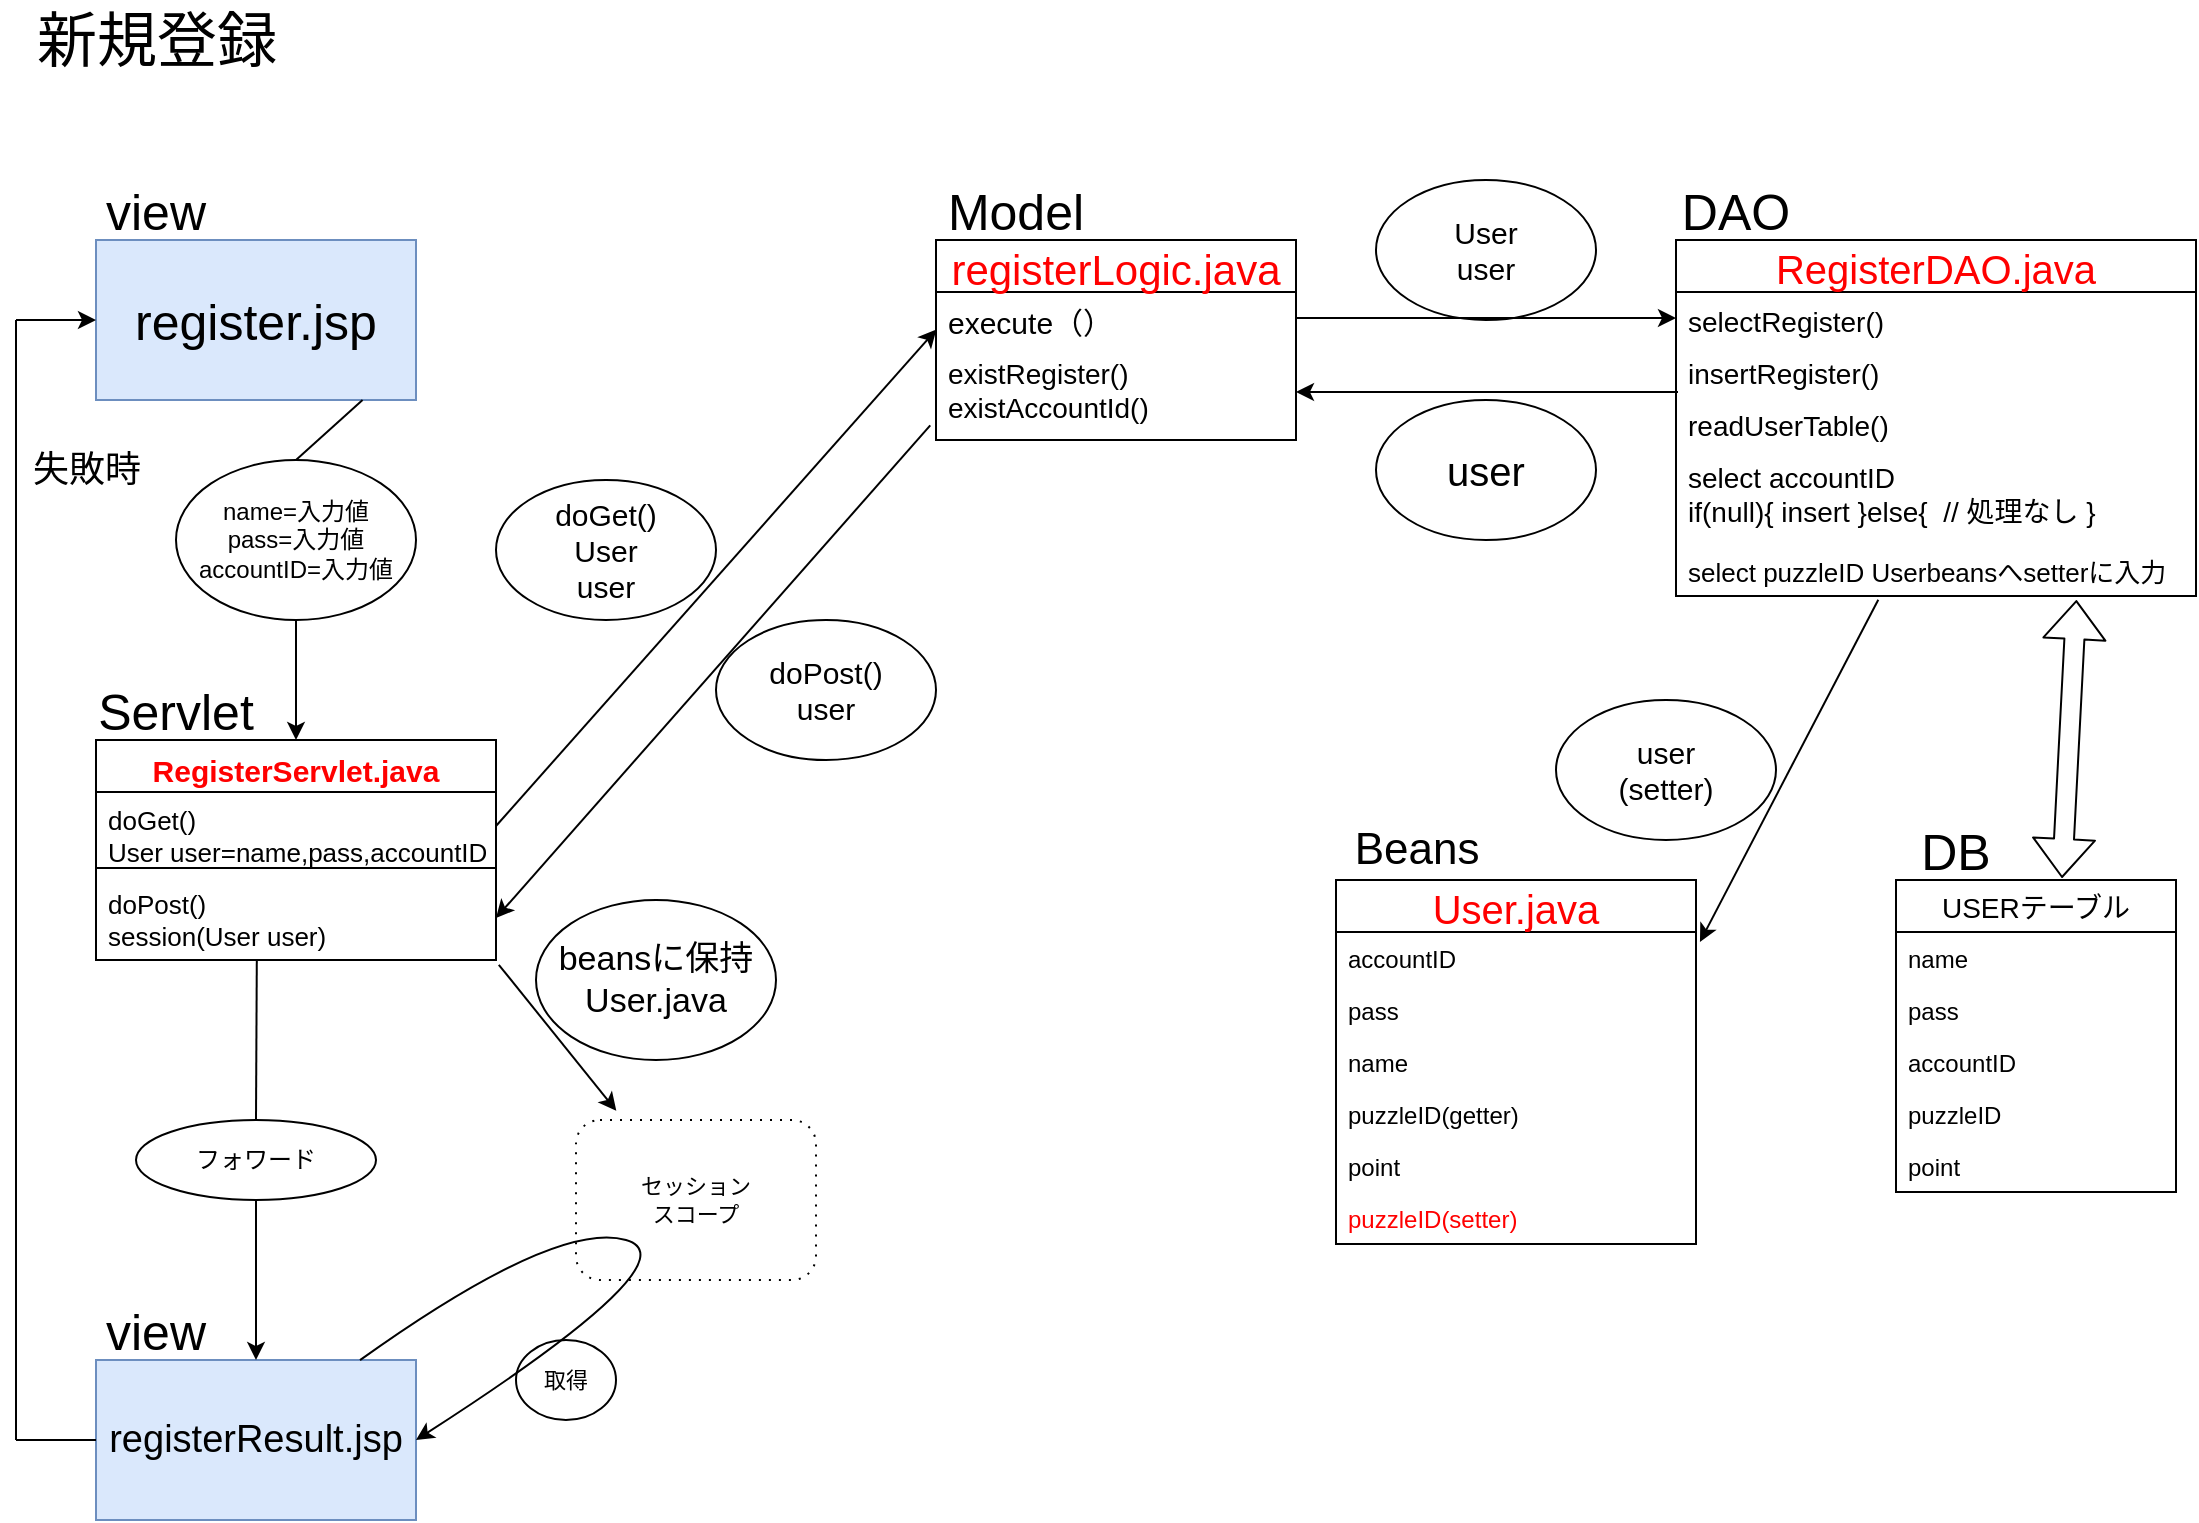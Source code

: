 <mxfile version="13.1.14" type="device"><diagram id="C5RBs43oDa-KdzZeNtuy" name="Page-1"><mxGraphModel dx="1021" dy="567" grid="1" gridSize="10" guides="0" tooltips="1" connect="1" arrows="1" fold="1" page="1" pageScale="1" pageWidth="1169" pageHeight="827" math="0" shadow="0"><root><mxCell id="WIyWlLk6GJQsqaUBKTNV-0"/><mxCell id="WIyWlLk6GJQsqaUBKTNV-1" parent="WIyWlLk6GJQsqaUBKTNV-0"/><mxCell id="92dlDrU6MKoZsF2RCK_R-151" value="新規登録" style="text;html=1;align=center;verticalAlign=middle;resizable=0;points=[];autosize=1;fontSize=30;" parent="WIyWlLk6GJQsqaUBKTNV-1" vertex="1"><mxGeometry x="40" y="40" width="140" height="40" as="geometry"/></mxCell><mxCell id="92dlDrU6MKoZsF2RCK_R-152" value="&lt;font style=&quot;font-size: 25px;&quot;&gt;register.jsp&lt;/font&gt;" style="rounded=0;whiteSpace=wrap;html=1;fontSize=25;fillColor=#dae8fc;strokeColor=#6c8ebf;" parent="WIyWlLk6GJQsqaUBKTNV-1" vertex="1"><mxGeometry x="80" y="160" width="160" height="80" as="geometry"/></mxCell><mxCell id="92dlDrU6MKoZsF2RCK_R-153" value="name=入力値&lt;br&gt;pass=入力値&lt;br&gt;accountID=入力値" style="ellipse;whiteSpace=wrap;html=1;fontSize=12;" parent="WIyWlLk6GJQsqaUBKTNV-1" vertex="1"><mxGeometry x="120" y="270" width="120" height="80" as="geometry"/></mxCell><mxCell id="92dlDrU6MKoZsF2RCK_R-178" value="RegisterDAO.java" style="swimlane;fontStyle=0;childLayout=stackLayout;horizontal=1;startSize=26;fillColor=none;horizontalStack=0;resizeParent=1;resizeParentMax=0;resizeLast=0;collapsible=1;marginBottom=0;fontSize=20;fontColor=#FF0000;" parent="WIyWlLk6GJQsqaUBKTNV-1" vertex="1"><mxGeometry x="870" y="160" width="260" height="178" as="geometry"/></mxCell><mxCell id="92dlDrU6MKoZsF2RCK_R-181" value="selectRegister()" style="text;strokeColor=none;fillColor=none;align=left;verticalAlign=top;spacingLeft=4;spacingRight=4;overflow=hidden;rotatable=0;points=[[0,0.5],[1,0.5]];portConstraint=eastwest;fontSize=14;" parent="92dlDrU6MKoZsF2RCK_R-178" vertex="1"><mxGeometry y="26" width="260" height="26" as="geometry"/></mxCell><mxCell id="92dlDrU6MKoZsF2RCK_R-194" value="insertRegister()" style="text;strokeColor=none;fillColor=none;align=left;verticalAlign=top;spacingLeft=4;spacingRight=4;overflow=hidden;rotatable=0;points=[[0,0.5],[1,0.5]];portConstraint=eastwest;fontSize=14;" parent="92dlDrU6MKoZsF2RCK_R-178" vertex="1"><mxGeometry y="52" width="260" height="26" as="geometry"/></mxCell><mxCell id="92dlDrU6MKoZsF2RCK_R-191" value="readUserTable()" style="text;strokeColor=none;fillColor=none;align=left;verticalAlign=top;spacingLeft=4;spacingRight=4;overflow=hidden;rotatable=0;points=[[0,0.5],[1,0.5]];portConstraint=eastwest;fontSize=14;" parent="92dlDrU6MKoZsF2RCK_R-178" vertex="1"><mxGeometry y="78" width="260" height="26" as="geometry"/></mxCell><mxCell id="92dlDrU6MKoZsF2RCK_R-193" value="select accountID&#10;if(null){ insert }else{  // 処理なし }" style="text;strokeColor=none;fillColor=none;align=left;verticalAlign=top;spacingLeft=4;spacingRight=4;overflow=hidden;rotatable=0;points=[[0,0.5],[1,0.5]];portConstraint=eastwest;fontSize=14;" parent="92dlDrU6MKoZsF2RCK_R-178" vertex="1"><mxGeometry y="104" width="260" height="48" as="geometry"/></mxCell><mxCell id="92dlDrU6MKoZsF2RCK_R-192" value="select puzzleID Userbeansへsetterに入力" style="text;strokeColor=none;fillColor=none;align=left;verticalAlign=top;spacingLeft=4;spacingRight=4;overflow=hidden;rotatable=0;points=[[0,0.5],[1,0.5]];portConstraint=eastwest;fontSize=13;" parent="92dlDrU6MKoZsF2RCK_R-178" vertex="1"><mxGeometry y="152" width="260" height="26" as="geometry"/></mxCell><mxCell id="92dlDrU6MKoZsF2RCK_R-165" value="registerLogic.java" style="swimlane;fontStyle=0;childLayout=stackLayout;horizontal=1;startSize=26;fillColor=none;horizontalStack=0;resizeParent=1;resizeParentMax=0;resizeLast=0;collapsible=1;marginBottom=0;fontSize=21;fontColor=#FF0000;" parent="WIyWlLk6GJQsqaUBKTNV-1" vertex="1"><mxGeometry x="500" y="160" width="180" height="100" as="geometry"/></mxCell><mxCell id="92dlDrU6MKoZsF2RCK_R-166" value="execute（）" style="text;strokeColor=none;fillColor=none;align=left;verticalAlign=top;spacingLeft=4;spacingRight=4;overflow=hidden;rotatable=0;points=[[0,0.5],[1,0.5]];portConstraint=eastwest;fontSize=15;" parent="92dlDrU6MKoZsF2RCK_R-165" vertex="1"><mxGeometry y="26" width="180" height="26" as="geometry"/></mxCell><mxCell id="92dlDrU6MKoZsF2RCK_R-167" value="existRegister()&#10;existAccountId()" style="text;strokeColor=none;fillColor=none;align=left;verticalAlign=top;spacingLeft=4;spacingRight=4;overflow=hidden;rotatable=0;points=[[0,0.5],[1,0.5]];portConstraint=eastwest;fontSize=14;" parent="92dlDrU6MKoZsF2RCK_R-165" vertex="1"><mxGeometry y="52" width="180" height="48" as="geometry"/></mxCell><mxCell id="92dlDrU6MKoZsF2RCK_R-155" value="&lt;font style=&quot;font-size: 19px;&quot;&gt;registerResult.jsp&lt;/font&gt;" style="rounded=0;whiteSpace=wrap;html=1;fontSize=19;fillColor=#dae8fc;strokeColor=#6c8ebf;" parent="WIyWlLk6GJQsqaUBKTNV-1" vertex="1"><mxGeometry x="80" y="720" width="160" height="80" as="geometry"/></mxCell><mxCell id="92dlDrU6MKoZsF2RCK_R-156" value="フォワード" style="ellipse;whiteSpace=wrap;html=1;fontSize=12;" parent="WIyWlLk6GJQsqaUBKTNV-1" vertex="1"><mxGeometry x="100" y="600" width="120" height="40" as="geometry"/></mxCell><mxCell id="92dlDrU6MKoZsF2RCK_R-157" value="" style="endArrow=none;html=1;fontSize=12;entryX=0.5;entryY=0;entryDx=0;entryDy=0;exitX=0.402;exitY=1.01;exitDx=0;exitDy=0;exitPerimeter=0;" parent="WIyWlLk6GJQsqaUBKTNV-1" source="92dlDrU6MKoZsF2RCK_R-226" target="92dlDrU6MKoZsF2RCK_R-156" edge="1"><mxGeometry width="50" height="50" relative="1" as="geometry"><mxPoint x="90" y="610" as="sourcePoint"/><mxPoint x="400" y="670" as="targetPoint"/></mxGeometry></mxCell><mxCell id="92dlDrU6MKoZsF2RCK_R-158" value="" style="endArrow=classic;html=1;fontSize=12;exitX=0.5;exitY=1;exitDx=0;exitDy=0;entryX=0.5;entryY=0;entryDx=0;entryDy=0;" parent="WIyWlLk6GJQsqaUBKTNV-1" source="92dlDrU6MKoZsF2RCK_R-156" target="92dlDrU6MKoZsF2RCK_R-155" edge="1"><mxGeometry width="50" height="50" relative="1" as="geometry"><mxPoint x="350" y="720" as="sourcePoint"/><mxPoint x="400" y="670" as="targetPoint"/></mxGeometry></mxCell><mxCell id="92dlDrU6MKoZsF2RCK_R-159" value="" style="endArrow=none;html=1;fontSize=12;entryX=0.5;entryY=0;entryDx=0;entryDy=0;exitX=0.833;exitY=1;exitDx=0;exitDy=0;exitPerimeter=0;" parent="WIyWlLk6GJQsqaUBKTNV-1" source="92dlDrU6MKoZsF2RCK_R-152" target="92dlDrU6MKoZsF2RCK_R-153" edge="1"><mxGeometry width="50" height="50" relative="1" as="geometry"><mxPoint x="180" y="230" as="sourcePoint"/><mxPoint x="400" y="270" as="targetPoint"/></mxGeometry></mxCell><mxCell id="92dlDrU6MKoZsF2RCK_R-163" value="" style="endArrow=classic;html=1;fontSize=15;entryX=1;entryY=0.5;entryDx=0;entryDy=0;exitX=-0.016;exitY=0.848;exitDx=0;exitDy=0;exitPerimeter=0;" parent="WIyWlLk6GJQsqaUBKTNV-1" source="92dlDrU6MKoZsF2RCK_R-167" target="92dlDrU6MKoZsF2RCK_R-226" edge="1"><mxGeometry width="50" height="50" relative="1" as="geometry"><mxPoint x="309" y="530" as="sourcePoint"/><mxPoint x="180" y="545" as="targetPoint"/></mxGeometry></mxCell><mxCell id="92dlDrU6MKoZsF2RCK_R-164" value="doGet()&lt;br&gt;User&lt;br&gt;user" style="ellipse;whiteSpace=wrap;html=1;fontSize=15;" parent="WIyWlLk6GJQsqaUBKTNV-1" vertex="1"><mxGeometry x="280" y="280" width="110" height="70" as="geometry"/></mxCell><mxCell id="92dlDrU6MKoZsF2RCK_R-169" value="user" style="ellipse;whiteSpace=wrap;html=1;fontSize=20;" parent="WIyWlLk6GJQsqaUBKTNV-1" vertex="1"><mxGeometry x="720" y="240" width="110" height="70" as="geometry"/></mxCell><mxCell id="92dlDrU6MKoZsF2RCK_R-171" value="" style="endArrow=classic;html=1;fontSize=15;exitX=1;exitY=0.5;exitDx=0;exitDy=0;entryX=0.001;entryY=0.723;entryDx=0;entryDy=0;entryPerimeter=0;" parent="WIyWlLk6GJQsqaUBKTNV-1" source="92dlDrU6MKoZsF2RCK_R-224" target="92dlDrU6MKoZsF2RCK_R-166" edge="1"><mxGeometry width="50" height="50" relative="1" as="geometry"><mxPoint x="181.62" y="499.656" as="sourcePoint"/><mxPoint x="318" y="497" as="targetPoint"/></mxGeometry></mxCell><mxCell id="92dlDrU6MKoZsF2RCK_R-173" value="doPost()&lt;br&gt;user" style="ellipse;whiteSpace=wrap;html=1;fontSize=15;" parent="WIyWlLk6GJQsqaUBKTNV-1" vertex="1"><mxGeometry x="390" y="350" width="110" height="70" as="geometry"/></mxCell><mxCell id="92dlDrU6MKoZsF2RCK_R-174" value="User&lt;br&gt;user" style="ellipse;whiteSpace=wrap;html=1;fontSize=15;" parent="WIyWlLk6GJQsqaUBKTNV-1" vertex="1"><mxGeometry x="720" y="130" width="110" height="70" as="geometry"/></mxCell><mxCell id="92dlDrU6MKoZsF2RCK_R-182" value="" style="endArrow=classic;html=1;fontSize=15;entryX=1;entryY=0.5;entryDx=0;entryDy=0;" parent="WIyWlLk6GJQsqaUBKTNV-1" target="92dlDrU6MKoZsF2RCK_R-167" edge="1"><mxGeometry width="50" height="50" relative="1" as="geometry"><mxPoint x="871" y="236" as="sourcePoint"/><mxPoint x="520" y="514" as="targetPoint"/></mxGeometry></mxCell><mxCell id="92dlDrU6MKoZsF2RCK_R-183" value="" style="endArrow=classic;html=1;fontSize=15;entryX=0;entryY=0.5;entryDx=0;entryDy=0;exitX=1;exitY=0.5;exitDx=0;exitDy=0;" parent="WIyWlLk6GJQsqaUBKTNV-1" source="92dlDrU6MKoZsF2RCK_R-166" target="92dlDrU6MKoZsF2RCK_R-181" edge="1"><mxGeometry width="50" height="50" relative="1" as="geometry"><mxPoint x="500" y="490" as="sourcePoint"/><mxPoint x="655" y="433" as="targetPoint"/></mxGeometry></mxCell><mxCell id="92dlDrU6MKoZsF2RCK_R-196" value="" style="shape=flexArrow;endArrow=classic;startArrow=classic;html=1;fontSize=20;fontColor=#FF0000;exitX=0.77;exitY=1.079;exitDx=0;exitDy=0;exitPerimeter=0;" parent="WIyWlLk6GJQsqaUBKTNV-1" source="92dlDrU6MKoZsF2RCK_R-192" edge="1"><mxGeometry width="50" height="50" relative="1" as="geometry"><mxPoint x="840" y="570" as="sourcePoint"/><mxPoint x="1063" y="479" as="targetPoint"/></mxGeometry></mxCell><mxCell id="92dlDrU6MKoZsF2RCK_R-202" value="&lt;font color=&quot;#000000&quot;&gt;&lt;span style=&quot;font-size: 25px&quot;&gt;view&lt;/span&gt;&lt;/font&gt;" style="text;html=1;strokeColor=none;fillColor=none;align=center;verticalAlign=middle;whiteSpace=wrap;rounded=0;fontSize=20;fontColor=#FF0000;" parent="WIyWlLk6GJQsqaUBKTNV-1" vertex="1"><mxGeometry x="80" y="690" width="60" height="30" as="geometry"/></mxCell><mxCell id="92dlDrU6MKoZsF2RCK_R-203" value="&lt;font color=&quot;#000000&quot;&gt;&lt;span style=&quot;font-size: 25px&quot;&gt;view&lt;/span&gt;&lt;/font&gt;" style="text;html=1;strokeColor=none;fillColor=none;align=center;verticalAlign=middle;whiteSpace=wrap;rounded=0;fontSize=20;fontColor=#FF0000;" parent="WIyWlLk6GJQsqaUBKTNV-1" vertex="1"><mxGeometry x="80" y="130" width="60" height="30" as="geometry"/></mxCell><mxCell id="92dlDrU6MKoZsF2RCK_R-210" value="" style="endArrow=classic;html=1;fontSize=20;fontColor=#FF0000;exitX=0.389;exitY=1.071;exitDx=0;exitDy=0;entryX=1.011;entryY=0.17;entryDx=0;entryDy=0;entryPerimeter=0;exitPerimeter=0;" parent="WIyWlLk6GJQsqaUBKTNV-1" source="92dlDrU6MKoZsF2RCK_R-192" target="92dlDrU6MKoZsF2RCK_R-197" edge="1"><mxGeometry width="50" height="50" relative="1" as="geometry"><mxPoint x="600" y="650" as="sourcePoint"/><mxPoint x="650" y="600" as="targetPoint"/></mxGeometry></mxCell><mxCell id="92dlDrU6MKoZsF2RCK_R-211" value="&lt;font color=&quot;#000000&quot;&gt;&lt;span style=&quot;font-size: 25px&quot;&gt;Model&lt;/span&gt;&lt;/font&gt;" style="text;html=1;strokeColor=none;fillColor=none;align=center;verticalAlign=middle;whiteSpace=wrap;rounded=0;fontSize=20;fontColor=#FF0000;" parent="WIyWlLk6GJQsqaUBKTNV-1" vertex="1"><mxGeometry x="500" y="130" width="80" height="30" as="geometry"/></mxCell><mxCell id="92dlDrU6MKoZsF2RCK_R-212" value="&lt;font color=&quot;#000000&quot;&gt;&lt;span style=&quot;font-size: 25px&quot;&gt;Servlet&lt;/span&gt;&lt;/font&gt;" style="text;html=1;strokeColor=none;fillColor=none;align=center;verticalAlign=middle;whiteSpace=wrap;rounded=0;fontSize=20;fontColor=#FF0000;" parent="WIyWlLk6GJQsqaUBKTNV-1" vertex="1"><mxGeometry x="80" y="380" width="80" height="30" as="geometry"/></mxCell><mxCell id="92dlDrU6MKoZsF2RCK_R-213" value="&lt;font color=&quot;#000000&quot;&gt;&lt;span style=&quot;font-size: 25px&quot;&gt;DAO&lt;/span&gt;&lt;/font&gt;" style="text;html=1;strokeColor=none;fillColor=none;align=center;verticalAlign=middle;whiteSpace=wrap;rounded=0;fontSize=20;fontColor=#FF0000;" parent="WIyWlLk6GJQsqaUBKTNV-1" vertex="1"><mxGeometry x="870" y="130" width="60" height="30" as="geometry"/></mxCell><mxCell id="92dlDrU6MKoZsF2RCK_R-214" value="&lt;font color=&quot;#000000&quot;&gt;&lt;span style=&quot;font-size: 25px&quot;&gt;DB&lt;/span&gt;&lt;/font&gt;" style="text;html=1;strokeColor=none;fillColor=none;align=center;verticalAlign=middle;whiteSpace=wrap;rounded=0;fontSize=20;fontColor=#FF0000;" parent="WIyWlLk6GJQsqaUBKTNV-1" vertex="1"><mxGeometry x="980" y="450" width="60" height="30" as="geometry"/></mxCell><mxCell id="92dlDrU6MKoZsF2RCK_R-231" value="user&lt;br&gt;(setter)" style="ellipse;whiteSpace=wrap;html=1;fontSize=15;" parent="WIyWlLk6GJQsqaUBKTNV-1" vertex="1"><mxGeometry x="810" y="390" width="110" height="70" as="geometry"/></mxCell><mxCell id="92dlDrU6MKoZsF2RCK_R-260" value="セッション&lt;br&gt;スコープ" style="shape=ext;rounded=1;html=1;whiteSpace=wrap;dashed=1;dashPattern=1 4;fontSize=11;" parent="WIyWlLk6GJQsqaUBKTNV-1" vertex="1"><mxGeometry x="320" y="600" width="120" height="80" as="geometry"/></mxCell><mxCell id="92dlDrU6MKoZsF2RCK_R-261" value="取得" style="ellipse;whiteSpace=wrap;html=1;fontSize=11;" parent="WIyWlLk6GJQsqaUBKTNV-1" vertex="1"><mxGeometry x="290" y="710" width="50" height="40" as="geometry"/></mxCell><mxCell id="92dlDrU6MKoZsF2RCK_R-184" value="USERテーブル" style="swimlane;fontStyle=0;childLayout=stackLayout;horizontal=1;startSize=26;horizontalStack=0;resizeParent=1;resizeParentMax=0;resizeLast=0;collapsible=1;marginBottom=0;align=center;fontSize=14;" parent="WIyWlLk6GJQsqaUBKTNV-1" vertex="1"><mxGeometry x="980" y="480" width="140" height="156" as="geometry"/></mxCell><mxCell id="92dlDrU6MKoZsF2RCK_R-185" value="name" style="text;strokeColor=none;fillColor=none;spacingLeft=4;spacingRight=4;overflow=hidden;rotatable=0;points=[[0,0.5],[1,0.5]];portConstraint=eastwest;fontSize=12;" parent="92dlDrU6MKoZsF2RCK_R-184" vertex="1"><mxGeometry y="26" width="140" height="26" as="geometry"/></mxCell><mxCell id="92dlDrU6MKoZsF2RCK_R-186" value="pass" style="text;strokeColor=none;fillColor=none;spacingLeft=4;spacingRight=4;overflow=hidden;rotatable=0;points=[[0,0.5],[1,0.5]];portConstraint=eastwest;fontSize=12;" parent="92dlDrU6MKoZsF2RCK_R-184" vertex="1"><mxGeometry y="52" width="140" height="26" as="geometry"/></mxCell><mxCell id="92dlDrU6MKoZsF2RCK_R-187" value="accountID" style="text;strokeColor=none;fillColor=none;spacingLeft=4;spacingRight=4;overflow=hidden;rotatable=0;points=[[0,0.5],[1,0.5]];portConstraint=eastwest;fontSize=12;" parent="92dlDrU6MKoZsF2RCK_R-184" vertex="1"><mxGeometry y="78" width="140" height="26" as="geometry"/></mxCell><mxCell id="92dlDrU6MKoZsF2RCK_R-188" value="puzzleID" style="text;strokeColor=none;fillColor=none;spacingLeft=4;spacingRight=4;overflow=hidden;rotatable=0;points=[[0,0.5],[1,0.5]];portConstraint=eastwest;fontSize=12;" parent="92dlDrU6MKoZsF2RCK_R-184" vertex="1"><mxGeometry y="104" width="140" height="26" as="geometry"/></mxCell><mxCell id="92dlDrU6MKoZsF2RCK_R-189" value="point" style="text;strokeColor=none;fillColor=none;spacingLeft=4;spacingRight=4;overflow=hidden;rotatable=0;points=[[0,0.5],[1,0.5]];portConstraint=eastwest;fontSize=12;" parent="92dlDrU6MKoZsF2RCK_R-184" vertex="1"><mxGeometry y="130" width="140" height="26" as="geometry"/></mxCell><mxCell id="92dlDrU6MKoZsF2RCK_R-197" value="User.java" style="swimlane;fontStyle=0;childLayout=stackLayout;horizontal=1;startSize=26;fillColor=none;horizontalStack=0;resizeParent=1;resizeParentMax=0;resizeLast=0;collapsible=1;marginBottom=0;fontSize=20;fontColor=#FF0000;" parent="WIyWlLk6GJQsqaUBKTNV-1" vertex="1"><mxGeometry x="700" y="480" width="180" height="182" as="geometry"/></mxCell><mxCell id="92dlDrU6MKoZsF2RCK_R-198" value="accountID" style="text;strokeColor=none;fillColor=none;align=left;verticalAlign=top;spacingLeft=4;spacingRight=4;overflow=hidden;rotatable=0;points=[[0,0.5],[1,0.5]];portConstraint=eastwest;" parent="92dlDrU6MKoZsF2RCK_R-197" vertex="1"><mxGeometry y="26" width="180" height="26" as="geometry"/></mxCell><mxCell id="92dlDrU6MKoZsF2RCK_R-199" value="pass" style="text;strokeColor=none;fillColor=none;align=left;verticalAlign=top;spacingLeft=4;spacingRight=4;overflow=hidden;rotatable=0;points=[[0,0.5],[1,0.5]];portConstraint=eastwest;" parent="92dlDrU6MKoZsF2RCK_R-197" vertex="1"><mxGeometry y="52" width="180" height="26" as="geometry"/></mxCell><mxCell id="92dlDrU6MKoZsF2RCK_R-227" value="name" style="text;strokeColor=none;fillColor=none;align=left;verticalAlign=top;spacingLeft=4;spacingRight=4;overflow=hidden;rotatable=0;points=[[0,0.5],[1,0.5]];portConstraint=eastwest;" parent="92dlDrU6MKoZsF2RCK_R-197" vertex="1"><mxGeometry y="78" width="180" height="26" as="geometry"/></mxCell><mxCell id="92dlDrU6MKoZsF2RCK_R-200" value="puzzleID(getter)" style="text;strokeColor=none;fillColor=none;align=left;verticalAlign=top;spacingLeft=4;spacingRight=4;overflow=hidden;rotatable=0;points=[[0,0.5],[1,0.5]];portConstraint=eastwest;" parent="92dlDrU6MKoZsF2RCK_R-197" vertex="1"><mxGeometry y="104" width="180" height="26" as="geometry"/></mxCell><mxCell id="92dlDrU6MKoZsF2RCK_R-228" value="point" style="text;strokeColor=none;fillColor=none;align=left;verticalAlign=top;spacingLeft=4;spacingRight=4;overflow=hidden;rotatable=0;points=[[0,0.5],[1,0.5]];portConstraint=eastwest;" parent="92dlDrU6MKoZsF2RCK_R-197" vertex="1"><mxGeometry y="130" width="180" height="26" as="geometry"/></mxCell><mxCell id="92dlDrU6MKoZsF2RCK_R-230" value="puzzleID(setter)" style="text;strokeColor=none;fillColor=none;align=left;verticalAlign=top;spacingLeft=4;spacingRight=4;overflow=hidden;rotatable=0;points=[[0,0.5],[1,0.5]];portConstraint=eastwest;fontColor=#FF0000;" parent="92dlDrU6MKoZsF2RCK_R-197" vertex="1"><mxGeometry y="156" width="180" height="26" as="geometry"/></mxCell><mxCell id="92dlDrU6MKoZsF2RCK_R-223" value="RegisterServlet.java" style="swimlane;fontStyle=1;align=center;verticalAlign=top;childLayout=stackLayout;horizontal=1;startSize=26;horizontalStack=0;resizeParent=1;resizeParentMax=0;resizeLast=0;collapsible=1;marginBottom=0;fontSize=15;fontColor=#FF0000;" parent="WIyWlLk6GJQsqaUBKTNV-1" vertex="1"><mxGeometry x="80" y="410" width="200" height="110" as="geometry"/></mxCell><mxCell id="92dlDrU6MKoZsF2RCK_R-224" value="doGet()&#10;User user=name,pass,accountID" style="text;strokeColor=none;fillColor=none;align=left;verticalAlign=top;spacingLeft=4;spacingRight=4;overflow=hidden;rotatable=0;points=[[0,0.5],[1,0.5]];portConstraint=eastwest;fontSize=13;" parent="92dlDrU6MKoZsF2RCK_R-223" vertex="1"><mxGeometry y="26" width="200" height="34" as="geometry"/></mxCell><mxCell id="92dlDrU6MKoZsF2RCK_R-225" value="" style="line;strokeWidth=1;fillColor=none;align=left;verticalAlign=middle;spacingTop=-1;spacingLeft=3;spacingRight=3;rotatable=0;labelPosition=right;points=[];portConstraint=eastwest;" parent="92dlDrU6MKoZsF2RCK_R-223" vertex="1"><mxGeometry y="60" width="200" height="8" as="geometry"/></mxCell><mxCell id="92dlDrU6MKoZsF2RCK_R-226" value="doPost()&#10;session(User user)" style="text;strokeColor=none;fillColor=none;align=left;verticalAlign=top;spacingLeft=4;spacingRight=4;overflow=hidden;rotatable=0;points=[[0,0.5],[1,0.5]];portConstraint=eastwest;fontSize=13;" parent="92dlDrU6MKoZsF2RCK_R-223" vertex="1"><mxGeometry y="68" width="200" height="42" as="geometry"/></mxCell><mxCell id="O_vdpp0zHJZesuFNwLbm-1" value="" style="endArrow=classic;html=1;exitX=0.5;exitY=1;exitDx=0;exitDy=0;entryX=0.5;entryY=0;entryDx=0;entryDy=0;" edge="1" parent="WIyWlLk6GJQsqaUBKTNV-1" source="92dlDrU6MKoZsF2RCK_R-153" target="92dlDrU6MKoZsF2RCK_R-223"><mxGeometry width="50" height="50" relative="1" as="geometry"><mxPoint x="370" y="440" as="sourcePoint"/><mxPoint x="420" y="390" as="targetPoint"/></mxGeometry></mxCell><mxCell id="O_vdpp0zHJZesuFNwLbm-4" value="Beans" style="text;html=1;align=center;verticalAlign=middle;resizable=0;points=[];autosize=1;fontSize=22;" vertex="1" parent="WIyWlLk6GJQsqaUBKTNV-1"><mxGeometry x="700" y="450" width="80" height="30" as="geometry"/></mxCell><mxCell id="O_vdpp0zHJZesuFNwLbm-5" value="" style="endArrow=classic;html=1;fontSize=22;exitX=1.007;exitY=1.057;exitDx=0;exitDy=0;exitPerimeter=0;entryX=0.168;entryY=-0.058;entryDx=0;entryDy=0;entryPerimeter=0;" edge="1" parent="WIyWlLk6GJQsqaUBKTNV-1" source="92dlDrU6MKoZsF2RCK_R-226" target="92dlDrU6MKoZsF2RCK_R-260"><mxGeometry width="50" height="50" relative="1" as="geometry"><mxPoint x="420" y="560" as="sourcePoint"/><mxPoint x="470" y="510" as="targetPoint"/></mxGeometry></mxCell><mxCell id="O_vdpp0zHJZesuFNwLbm-8" value="beansに保持&lt;br&gt;User.java" style="ellipse;whiteSpace=wrap;html=1;fontSize=17;" vertex="1" parent="WIyWlLk6GJQsqaUBKTNV-1"><mxGeometry x="300" y="490" width="120" height="80" as="geometry"/></mxCell><mxCell id="O_vdpp0zHJZesuFNwLbm-9" value="" style="curved=1;endArrow=classic;html=1;fontSize=17;exitX=0.825;exitY=0.001;exitDx=0;exitDy=0;exitPerimeter=0;entryX=1;entryY=0.5;entryDx=0;entryDy=0;" edge="1" parent="WIyWlLk6GJQsqaUBKTNV-1" source="92dlDrU6MKoZsF2RCK_R-155" target="92dlDrU6MKoZsF2RCK_R-155"><mxGeometry width="50" height="50" relative="1" as="geometry"><mxPoint x="240" y="770" as="sourcePoint"/><mxPoint x="290" y="730" as="targetPoint"/><Array as="points"><mxPoint x="310" y="650"/><mxPoint x="380" y="670"/></Array></mxGeometry></mxCell><mxCell id="O_vdpp0zHJZesuFNwLbm-13" value="" style="endArrow=none;html=1;fontSize=17;entryX=0;entryY=0.5;entryDx=0;entryDy=0;" edge="1" parent="WIyWlLk6GJQsqaUBKTNV-1" target="92dlDrU6MKoZsF2RCK_R-155"><mxGeometry width="50" height="50" relative="1" as="geometry"><mxPoint x="40" y="760" as="sourcePoint"/><mxPoint x="80" y="720" as="targetPoint"/></mxGeometry></mxCell><mxCell id="O_vdpp0zHJZesuFNwLbm-17" value="" style="endArrow=none;html=1;fontSize=30;" edge="1" parent="WIyWlLk6GJQsqaUBKTNV-1"><mxGeometry width="50" height="50" relative="1" as="geometry"><mxPoint x="40" y="760" as="sourcePoint"/><mxPoint x="40" y="200" as="targetPoint"/></mxGeometry></mxCell><mxCell id="O_vdpp0zHJZesuFNwLbm-18" value="" style="endArrow=classic;html=1;fontSize=30;entryX=0;entryY=0.5;entryDx=0;entryDy=0;" edge="1" parent="WIyWlLk6GJQsqaUBKTNV-1" target="92dlDrU6MKoZsF2RCK_R-152"><mxGeometry width="50" height="50" relative="1" as="geometry"><mxPoint x="40" y="200" as="sourcePoint"/><mxPoint x="80" y="140" as="targetPoint"/></mxGeometry></mxCell><mxCell id="O_vdpp0zHJZesuFNwLbm-20" value="失敗時" style="text;html=1;align=center;verticalAlign=middle;resizable=0;points=[];autosize=1;fontSize=18;" vertex="1" parent="WIyWlLk6GJQsqaUBKTNV-1"><mxGeometry x="40" y="260" width="70" height="30" as="geometry"/></mxCell></root></mxGraphModel></diagram></mxfile>